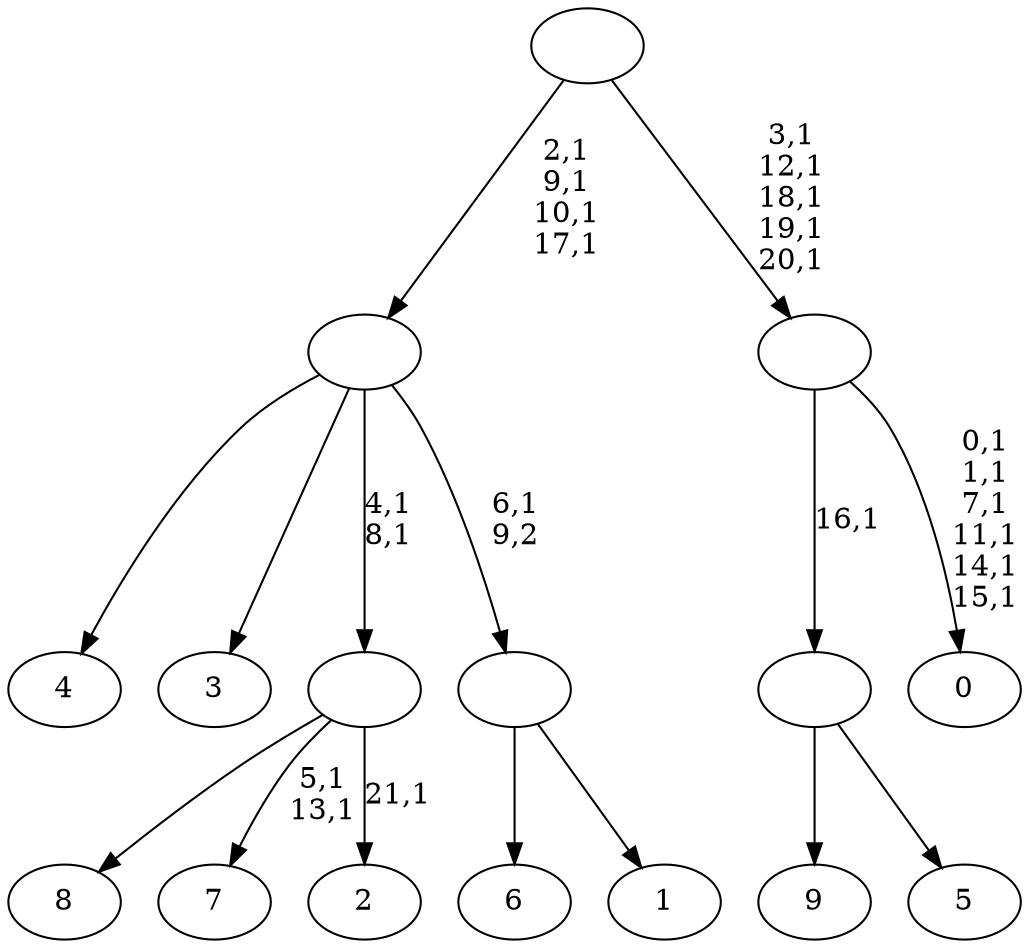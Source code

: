 digraph T {
	32 [label="9"]
	31 [label="8"]
	30 [label="7"]
	27 [label="6"]
	26 [label="5"]
	25 [label=""]
	24 [label="4"]
	23 [label="3"]
	22 [label="2"]
	20 [label=""]
	18 [label="1"]
	17 [label=""]
	16 [label=""]
	12 [label="0"]
	5 [label=""]
	0 [label=""]
	25 -> 32 [label=""]
	25 -> 26 [label=""]
	20 -> 22 [label="21,1"]
	20 -> 30 [label="5,1\n13,1"]
	20 -> 31 [label=""]
	17 -> 27 [label=""]
	17 -> 18 [label=""]
	16 -> 20 [label="4,1\n8,1"]
	16 -> 24 [label=""]
	16 -> 23 [label=""]
	16 -> 17 [label="6,1\n9,2"]
	5 -> 12 [label="0,1\n1,1\n7,1\n11,1\n14,1\n15,1"]
	5 -> 25 [label="16,1"]
	0 -> 5 [label="3,1\n12,1\n18,1\n19,1\n20,1"]
	0 -> 16 [label="2,1\n9,1\n10,1\n17,1"]
}
